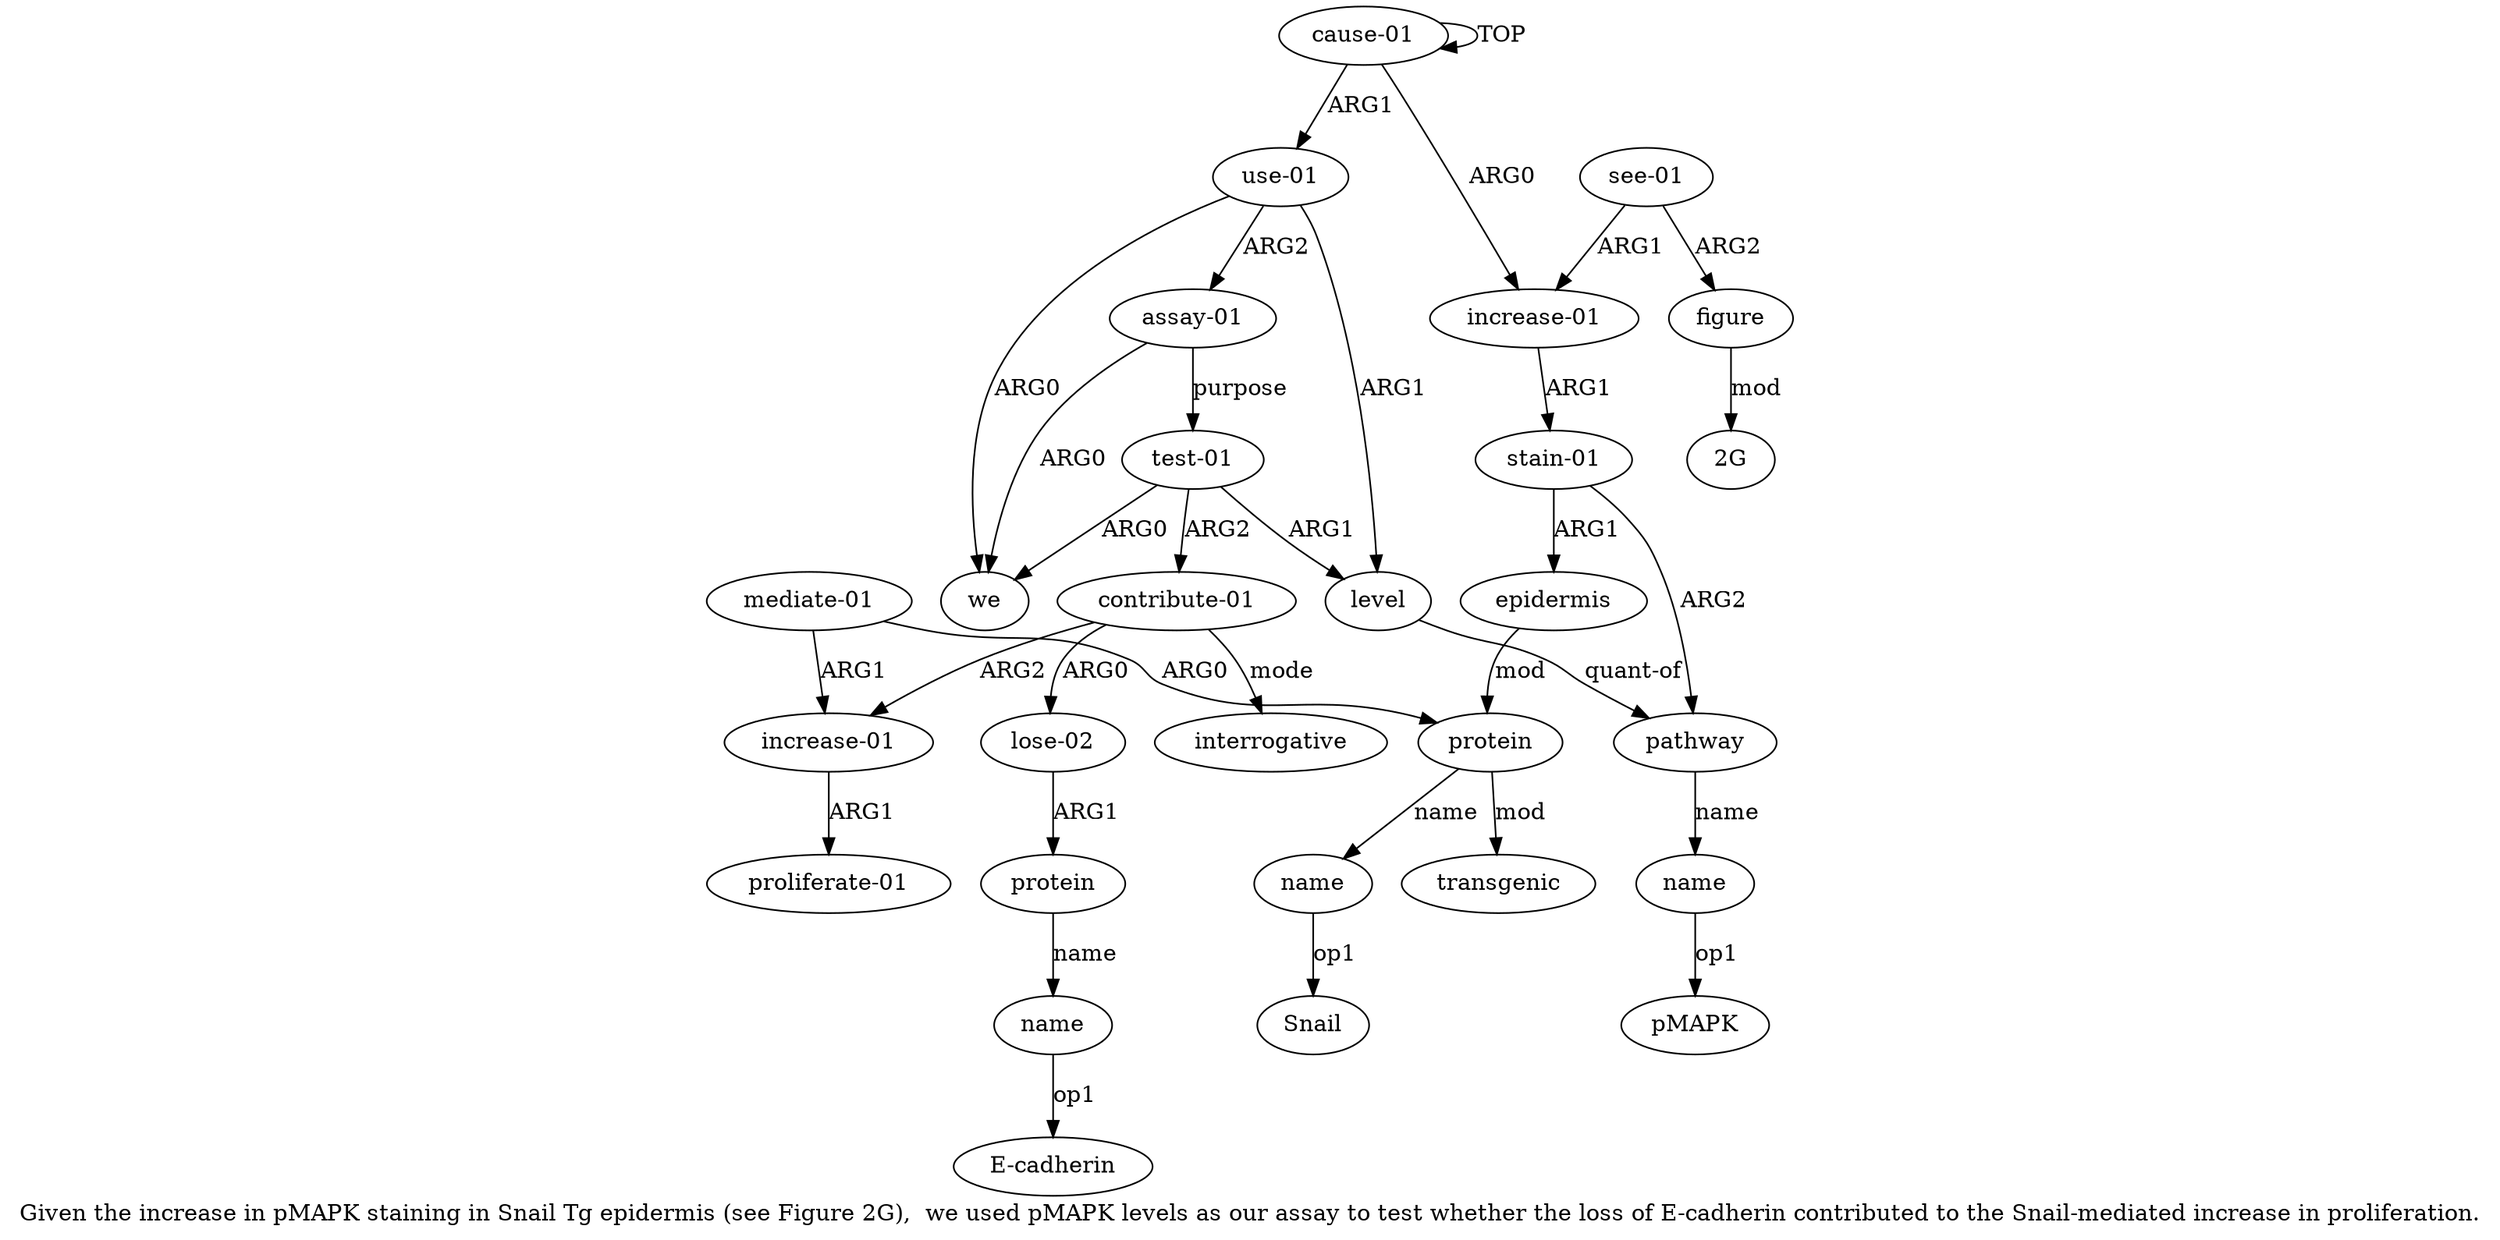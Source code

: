 digraph  {
	graph [label="Given the increase in pMAPK staining in Snail Tg epidermis (see Figure 2G),  we used pMAPK levels as our assay to test whether the \
loss of E-cadherin contributed to the Snail-mediated increase in proliferation."];
	node [label="\N"];
	a20	 [color=black,
		gold_ind=20,
		gold_label="increase-01",
		label="increase-01",
		test_ind=20,
		test_label="increase-01"];
	a21	 [color=black,
		gold_ind=21,
		gold_label="proliferate-01",
		label="proliferate-01",
		test_ind=21,
		test_label="proliferate-01"];
	a20 -> a21 [key=0,
	color=black,
	gold_label=ARG1,
	label=ARG1,
	test_label=ARG1];
a22 [color=black,
	gold_ind=22,
	gold_label="mediate-01",
	label="mediate-01",
	test_ind=22,
	test_label="mediate-01"];
a22 -> a20 [key=0,
color=black,
gold_label=ARG1,
label=ARG1,
test_label=ARG1];
a4 [color=black,
gold_ind=4,
gold_label=protein,
label=protein,
test_ind=4,
test_label=protein];
a22 -> a4 [key=0,
color=black,
gold_label=ARG0,
label=ARG0,
test_label=ARG0];
"a16 interrogative" [color=black,
gold_ind=-1,
gold_label=interrogative,
label=interrogative,
test_ind=-1,
test_label=interrogative];
"a5 Snail" [color=black,
gold_ind=-1,
gold_label=Snail,
label=Snail,
test_ind=-1,
test_label=Snail];
"a8 pMAPK" [color=black,
gold_ind=-1,
gold_label=pMAPK,
label=pMAPK,
test_ind=-1,
test_label=pMAPK];
a15 [color=black,
gold_ind=15,
gold_label="test-01",
label="test-01",
test_ind=15,
test_label="test-01"];
a16 [color=black,
gold_ind=16,
gold_label="contribute-01",
label="contribute-01",
test_ind=16,
test_label="contribute-01"];
a15 -> a16 [key=0,
color=black,
gold_label=ARG2,
label=ARG2,
test_label=ARG2];
a13 [color=black,
gold_ind=13,
gold_label=level,
label=level,
test_ind=13,
test_label=level];
a15 -> a13 [key=0,
color=black,
gold_label=ARG1,
label=ARG1,
test_label=ARG1];
a12 [color=black,
gold_ind=12,
gold_label=we,
label=we,
test_ind=12,
test_label=we];
a15 -> a12 [key=0,
color=black,
gold_label=ARG0,
label=ARG0,
test_label=ARG0];
a14 [color=black,
gold_ind=14,
gold_label="assay-01",
label="assay-01",
test_ind=14,
test_label="assay-01"];
a14 -> a15 [key=0,
color=black,
gold_label=purpose,
label=purpose,
test_label=purpose];
a14 -> a12 [key=0,
color=black,
gold_label=ARG0,
label=ARG0,
test_label=ARG0];
a17 [color=black,
gold_ind=17,
gold_label="lose-02",
label="lose-02",
test_ind=17,
test_label="lose-02"];
a18 [color=black,
gold_ind=18,
gold_label=protein,
label=protein,
test_ind=18,
test_label=protein];
a17 -> a18 [key=0,
color=black,
gold_label=ARG1,
label=ARG1,
test_label=ARG1];
a16 -> a20 [key=0,
color=black,
gold_label=ARG2,
label=ARG2,
test_label=ARG2];
a16 -> "a16 interrogative" [key=0,
color=black,
gold_label=mode,
label=mode,
test_label=mode];
a16 -> a17 [key=0,
color=black,
gold_label=ARG0,
label=ARG0,
test_label=ARG0];
a11 [color=black,
gold_ind=11,
gold_label="use-01",
label="use-01",
test_ind=11,
test_label="use-01"];
a11 -> a14 [key=0,
color=black,
gold_label=ARG2,
label=ARG2,
test_label=ARG2];
a11 -> a13 [key=0,
color=black,
gold_label=ARG1,
label=ARG1,
test_label=ARG1];
a11 -> a12 [key=0,
color=black,
gold_label=ARG0,
label=ARG0,
test_label=ARG0];
a10 [color=black,
gold_ind=10,
gold_label=figure,
label=figure,
test_ind=10,
test_label=figure];
"a10 2G" [color=black,
gold_ind=-1,
gold_label="2G",
label="2G",
test_ind=-1,
test_label="2G"];
a10 -> "a10 2G" [key=0,
color=black,
gold_label=mod,
label=mod,
test_label=mod];
a7 [color=black,
gold_ind=7,
gold_label=pathway,
label=pathway,
test_ind=7,
test_label=pathway];
a13 -> a7 [key=0,
color=black,
gold_label="quant-of",
label="quant-of",
test_label="quant-of"];
"a19 E-cadherin" [color=black,
gold_ind=-1,
gold_label="E-cadherin",
label="E-cadherin",
test_ind=-1,
test_label="E-cadherin"];
a19 [color=black,
gold_ind=19,
gold_label=name,
label=name,
test_ind=19,
test_label=name];
a19 -> "a19 E-cadherin" [key=0,
color=black,
gold_label=op1,
label=op1,
test_label=op1];
a18 -> a19 [key=0,
color=black,
gold_label=name,
label=name,
test_label=name];
a1 [color=black,
gold_ind=1,
gold_label="increase-01",
label="increase-01",
test_ind=1,
test_label="increase-01"];
a2 [color=black,
gold_ind=2,
gold_label="stain-01",
label="stain-01",
test_ind=2,
test_label="stain-01"];
a1 -> a2 [key=0,
color=black,
gold_label=ARG1,
label=ARG1,
test_label=ARG1];
a0 [color=black,
gold_ind=0,
gold_label="cause-01",
label="cause-01",
test_ind=0,
test_label="cause-01"];
a0 -> a11 [key=0,
color=black,
gold_label=ARG1,
label=ARG1,
test_label=ARG1];
a0 -> a1 [key=0,
color=black,
gold_label=ARG0,
label=ARG0,
test_label=ARG0];
a0 -> a0 [key=0,
color=black,
gold_label=TOP,
label=TOP,
test_label=TOP];
a3 [color=black,
gold_ind=3,
gold_label=epidermis,
label=epidermis,
test_ind=3,
test_label=epidermis];
a3 -> a4 [key=0,
color=black,
gold_label=mod,
label=mod,
test_label=mod];
a2 -> a3 [key=0,
color=black,
gold_label=ARG1,
label=ARG1,
test_label=ARG1];
a2 -> a7 [key=0,
color=black,
gold_label=ARG2,
label=ARG2,
test_label=ARG2];
a5 [color=black,
gold_ind=5,
gold_label=name,
label=name,
test_ind=5,
test_label=name];
a5 -> "a5 Snail" [key=0,
color=black,
gold_label=op1,
label=op1,
test_label=op1];
a4 -> a5 [key=0,
color=black,
gold_label=name,
label=name,
test_label=name];
a6 [color=black,
gold_ind=6,
gold_label=transgenic,
label=transgenic,
test_ind=6,
test_label=transgenic];
a4 -> a6 [key=0,
color=black,
gold_label=mod,
label=mod,
test_label=mod];
a8 [color=black,
gold_ind=8,
gold_label=name,
label=name,
test_ind=8,
test_label=name];
a7 -> a8 [key=0,
color=black,
gold_label=name,
label=name,
test_label=name];
a9 [color=black,
gold_ind=9,
gold_label="see-01",
label="see-01",
test_ind=9,
test_label="see-01"];
a9 -> a10 [key=0,
color=black,
gold_label=ARG2,
label=ARG2,
test_label=ARG2];
a9 -> a1 [key=0,
color=black,
gold_label=ARG1,
label=ARG1,
test_label=ARG1];
a8 -> "a8 pMAPK" [key=0,
color=black,
gold_label=op1,
label=op1,
test_label=op1];
}
